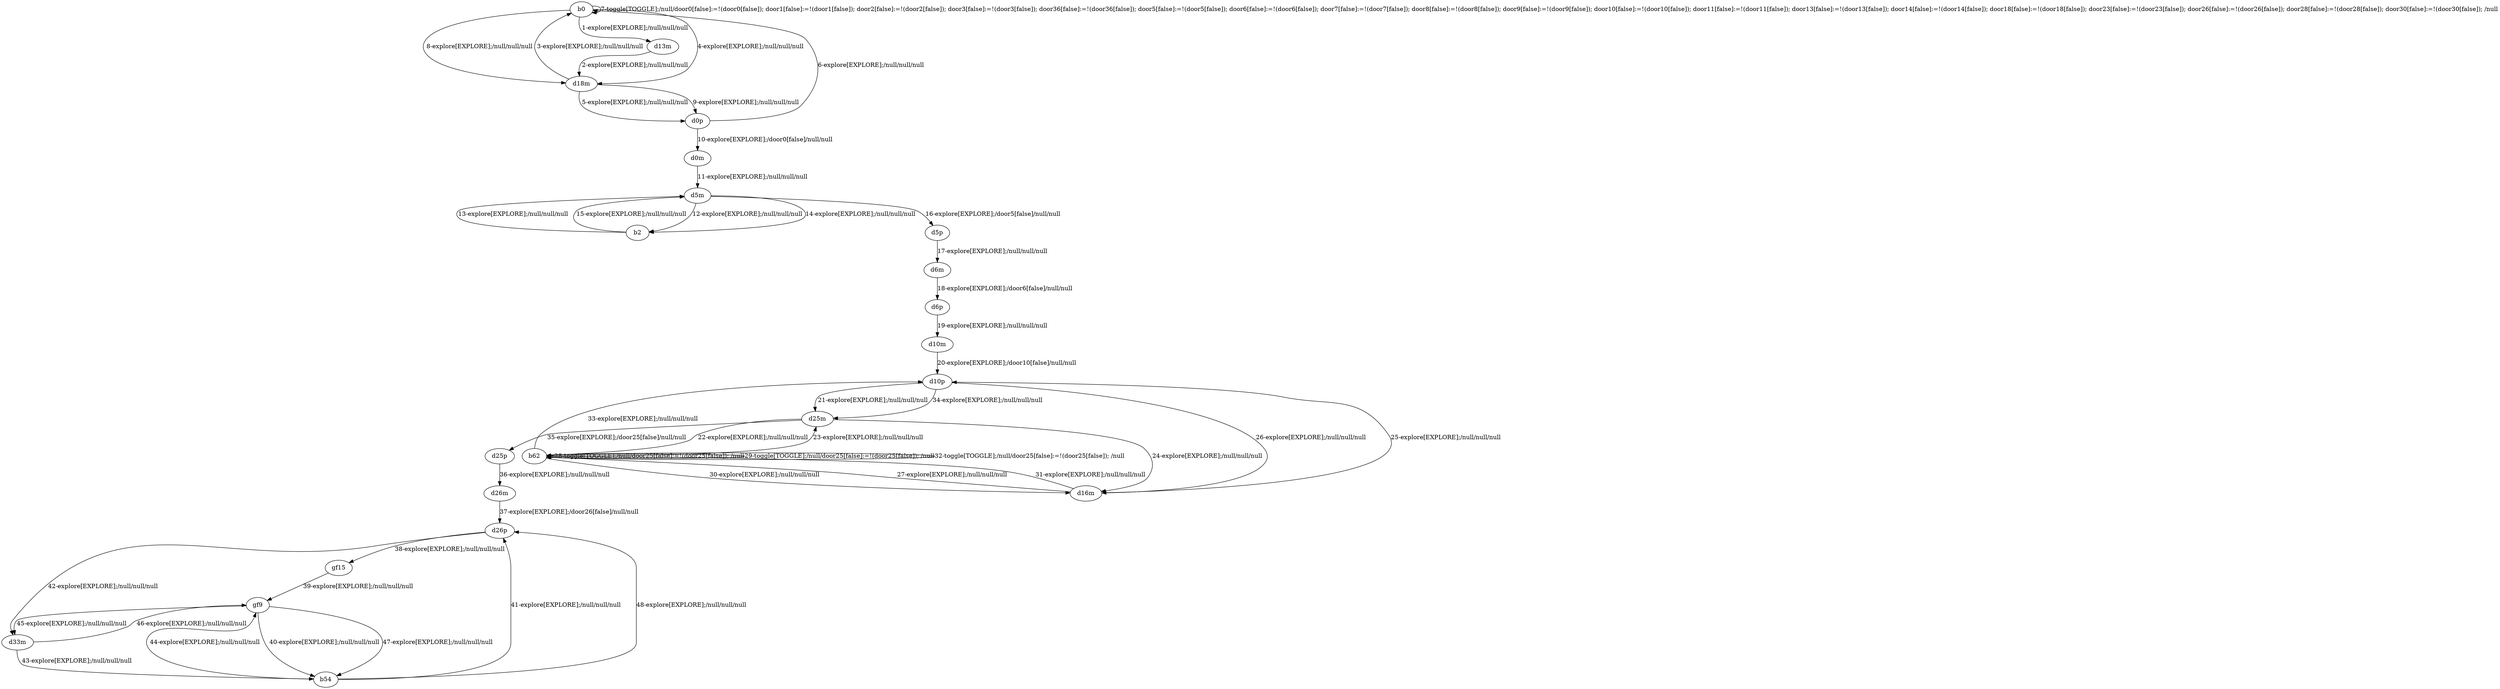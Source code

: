 # Total number of goals covered by this test: 10
# b54 --> d26p
# b54 --> gf9
# d33m --> gf9
# d26p --> gf15
# gf9 --> b54
# gf9 --> d33m
# d26m --> d26p
# d33m --> b54
# d26p --> d33m
# gf15 --> gf9

digraph g {
"b0" -> "d13m" [label = "1-explore[EXPLORE];/null/null/null"];
"d13m" -> "d18m" [label = "2-explore[EXPLORE];/null/null/null"];
"d18m" -> "b0" [label = "3-explore[EXPLORE];/null/null/null"];
"b0" -> "d18m" [label = "4-explore[EXPLORE];/null/null/null"];
"d18m" -> "d0p" [label = "5-explore[EXPLORE];/null/null/null"];
"d0p" -> "b0" [label = "6-explore[EXPLORE];/null/null/null"];
"b0" -> "b0" [label = "7-toggle[TOGGLE];/null/door0[false]:=!(door0[false]); door1[false]:=!(door1[false]); door2[false]:=!(door2[false]); door3[false]:=!(door3[false]); door36[false]:=!(door36[false]); door5[false]:=!(door5[false]); door6[false]:=!(door6[false]); door7[false]:=!(door7[false]); door8[false]:=!(door8[false]); door9[false]:=!(door9[false]); door10[false]:=!(door10[false]); door11[false]:=!(door11[false]); door13[false]:=!(door13[false]); door14[false]:=!(door14[false]); door18[false]:=!(door18[false]); door23[false]:=!(door23[false]); door26[false]:=!(door26[false]); door28[false]:=!(door28[false]); door30[false]:=!(door30[false]); /null"];
"b0" -> "d18m" [label = "8-explore[EXPLORE];/null/null/null"];
"d18m" -> "d0p" [label = "9-explore[EXPLORE];/null/null/null"];
"d0p" -> "d0m" [label = "10-explore[EXPLORE];/door0[false]/null/null"];
"d0m" -> "d5m" [label = "11-explore[EXPLORE];/null/null/null"];
"d5m" -> "b2" [label = "12-explore[EXPLORE];/null/null/null"];
"b2" -> "d5m" [label = "13-explore[EXPLORE];/null/null/null"];
"d5m" -> "b2" [label = "14-explore[EXPLORE];/null/null/null"];
"b2" -> "d5m" [label = "15-explore[EXPLORE];/null/null/null"];
"d5m" -> "d5p" [label = "16-explore[EXPLORE];/door5[false]/null/null"];
"d5p" -> "d6m" [label = "17-explore[EXPLORE];/null/null/null"];
"d6m" -> "d6p" [label = "18-explore[EXPLORE];/door6[false]/null/null"];
"d6p" -> "d10m" [label = "19-explore[EXPLORE];/null/null/null"];
"d10m" -> "d10p" [label = "20-explore[EXPLORE];/door10[false]/null/null"];
"d10p" -> "d25m" [label = "21-explore[EXPLORE];/null/null/null"];
"d25m" -> "b62" [label = "22-explore[EXPLORE];/null/null/null"];
"b62" -> "d25m" [label = "23-explore[EXPLORE];/null/null/null"];
"d25m" -> "d16m" [label = "24-explore[EXPLORE];/null/null/null"];
"d16m" -> "d10p" [label = "25-explore[EXPLORE];/null/null/null"];
"d10p" -> "d16m" [label = "26-explore[EXPLORE];/null/null/null"];
"d16m" -> "b62" [label = "27-explore[EXPLORE];/null/null/null"];
"b62" -> "b62" [label = "28-toggle[TOGGLE];/null/door25[false]:=!(door25[false]); /null"];
"b62" -> "b62" [label = "29-toggle[TOGGLE];/null/door25[false]:=!(door25[false]); /null"];
"b62" -> "d16m" [label = "30-explore[EXPLORE];/null/null/null"];
"d16m" -> "b62" [label = "31-explore[EXPLORE];/null/null/null"];
"b62" -> "b62" [label = "32-toggle[TOGGLE];/null/door25[false]:=!(door25[false]); /null"];
"b62" -> "d10p" [label = "33-explore[EXPLORE];/null/null/null"];
"d10p" -> "d25m" [label = "34-explore[EXPLORE];/null/null/null"];
"d25m" -> "d25p" [label = "35-explore[EXPLORE];/door25[false]/null/null"];
"d25p" -> "d26m" [label = "36-explore[EXPLORE];/null/null/null"];
"d26m" -> "d26p" [label = "37-explore[EXPLORE];/door26[false]/null/null"];
"d26p" -> "gf15" [label = "38-explore[EXPLORE];/null/null/null"];
"gf15" -> "gf9" [label = "39-explore[EXPLORE];/null/null/null"];
"gf9" -> "b54" [label = "40-explore[EXPLORE];/null/null/null"];
"b54" -> "d26p" [label = "41-explore[EXPLORE];/null/null/null"];
"d26p" -> "d33m" [label = "42-explore[EXPLORE];/null/null/null"];
"d33m" -> "b54" [label = "43-explore[EXPLORE];/null/null/null"];
"b54" -> "gf9" [label = "44-explore[EXPLORE];/null/null/null"];
"gf9" -> "d33m" [label = "45-explore[EXPLORE];/null/null/null"];
"d33m" -> "gf9" [label = "46-explore[EXPLORE];/null/null/null"];
"gf9" -> "b54" [label = "47-explore[EXPLORE];/null/null/null"];
"b54" -> "d26p" [label = "48-explore[EXPLORE];/null/null/null"];
}